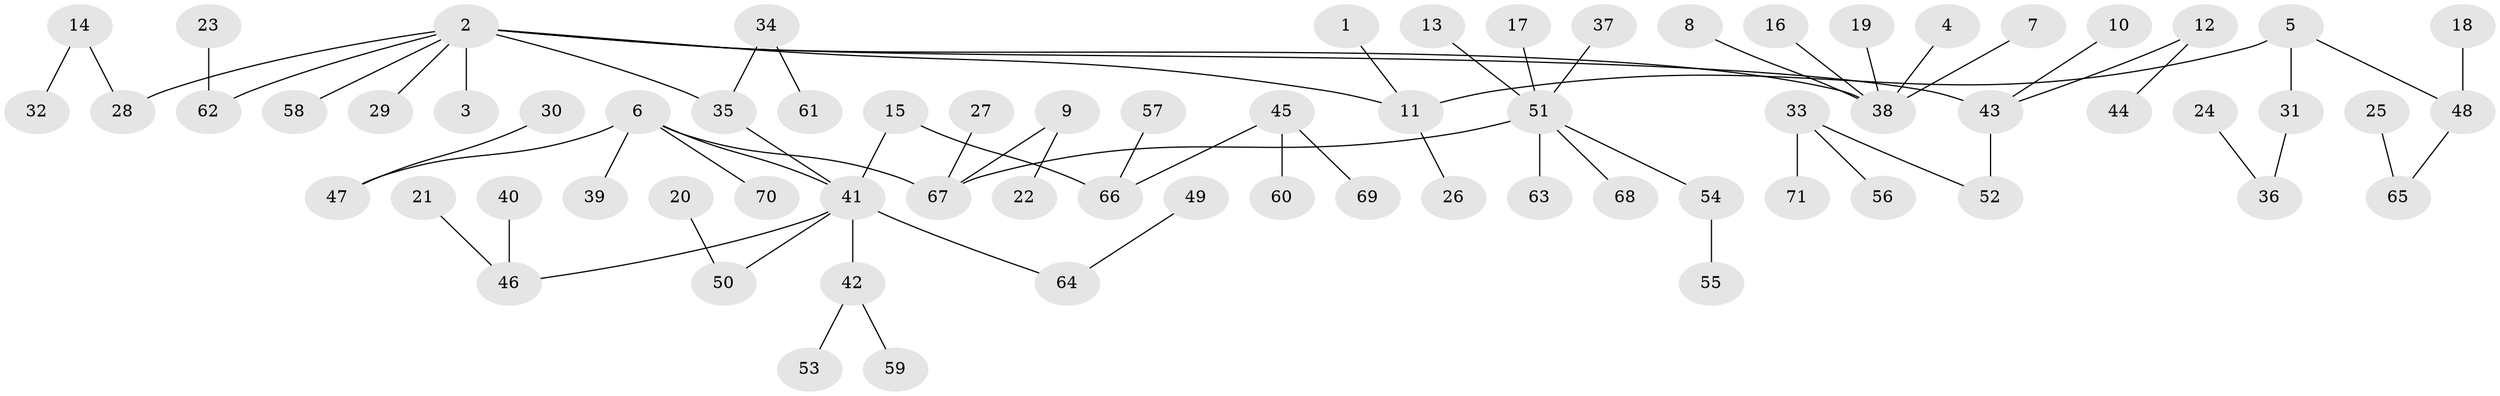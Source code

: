// original degree distribution, {7: 0.02127659574468085, 3: 0.1347517730496454, 4: 0.06382978723404255, 5: 0.03546099290780142, 1: 0.5460992907801419, 6: 0.014184397163120567, 2: 0.18439716312056736}
// Generated by graph-tools (version 1.1) at 2025/26/03/09/25 03:26:29]
// undirected, 71 vertices, 70 edges
graph export_dot {
graph [start="1"]
  node [color=gray90,style=filled];
  1;
  2;
  3;
  4;
  5;
  6;
  7;
  8;
  9;
  10;
  11;
  12;
  13;
  14;
  15;
  16;
  17;
  18;
  19;
  20;
  21;
  22;
  23;
  24;
  25;
  26;
  27;
  28;
  29;
  30;
  31;
  32;
  33;
  34;
  35;
  36;
  37;
  38;
  39;
  40;
  41;
  42;
  43;
  44;
  45;
  46;
  47;
  48;
  49;
  50;
  51;
  52;
  53;
  54;
  55;
  56;
  57;
  58;
  59;
  60;
  61;
  62;
  63;
  64;
  65;
  66;
  67;
  68;
  69;
  70;
  71;
  1 -- 11 [weight=1.0];
  2 -- 3 [weight=1.0];
  2 -- 11 [weight=1.0];
  2 -- 28 [weight=1.0];
  2 -- 29 [weight=1.0];
  2 -- 35 [weight=1.0];
  2 -- 38 [weight=1.0];
  2 -- 43 [weight=1.0];
  2 -- 58 [weight=1.0];
  2 -- 62 [weight=1.0];
  4 -- 38 [weight=1.0];
  5 -- 11 [weight=1.0];
  5 -- 31 [weight=1.0];
  5 -- 48 [weight=1.0];
  6 -- 39 [weight=1.0];
  6 -- 41 [weight=1.0];
  6 -- 47 [weight=1.0];
  6 -- 67 [weight=1.0];
  6 -- 70 [weight=1.0];
  7 -- 38 [weight=1.0];
  8 -- 38 [weight=1.0];
  9 -- 22 [weight=1.0];
  9 -- 67 [weight=1.0];
  10 -- 43 [weight=1.0];
  11 -- 26 [weight=1.0];
  12 -- 43 [weight=1.0];
  12 -- 44 [weight=1.0];
  13 -- 51 [weight=1.0];
  14 -- 28 [weight=1.0];
  14 -- 32 [weight=1.0];
  15 -- 41 [weight=1.0];
  15 -- 66 [weight=1.0];
  16 -- 38 [weight=1.0];
  17 -- 51 [weight=1.0];
  18 -- 48 [weight=1.0];
  19 -- 38 [weight=1.0];
  20 -- 50 [weight=1.0];
  21 -- 46 [weight=1.0];
  23 -- 62 [weight=1.0];
  24 -- 36 [weight=1.0];
  25 -- 65 [weight=1.0];
  27 -- 67 [weight=1.0];
  30 -- 47 [weight=1.0];
  31 -- 36 [weight=1.0];
  33 -- 52 [weight=1.0];
  33 -- 56 [weight=1.0];
  33 -- 71 [weight=1.0];
  34 -- 35 [weight=1.0];
  34 -- 61 [weight=1.0];
  35 -- 41 [weight=1.0];
  37 -- 51 [weight=1.0];
  40 -- 46 [weight=1.0];
  41 -- 42 [weight=1.0];
  41 -- 46 [weight=1.0];
  41 -- 50 [weight=1.0];
  41 -- 64 [weight=1.0];
  42 -- 53 [weight=1.0];
  42 -- 59 [weight=1.0];
  43 -- 52 [weight=1.0];
  45 -- 60 [weight=1.0];
  45 -- 66 [weight=1.0];
  45 -- 69 [weight=1.0];
  48 -- 65 [weight=1.0];
  49 -- 64 [weight=1.0];
  51 -- 54 [weight=1.0];
  51 -- 63 [weight=1.0];
  51 -- 67 [weight=1.0];
  51 -- 68 [weight=1.0];
  54 -- 55 [weight=1.0];
  57 -- 66 [weight=1.0];
}
